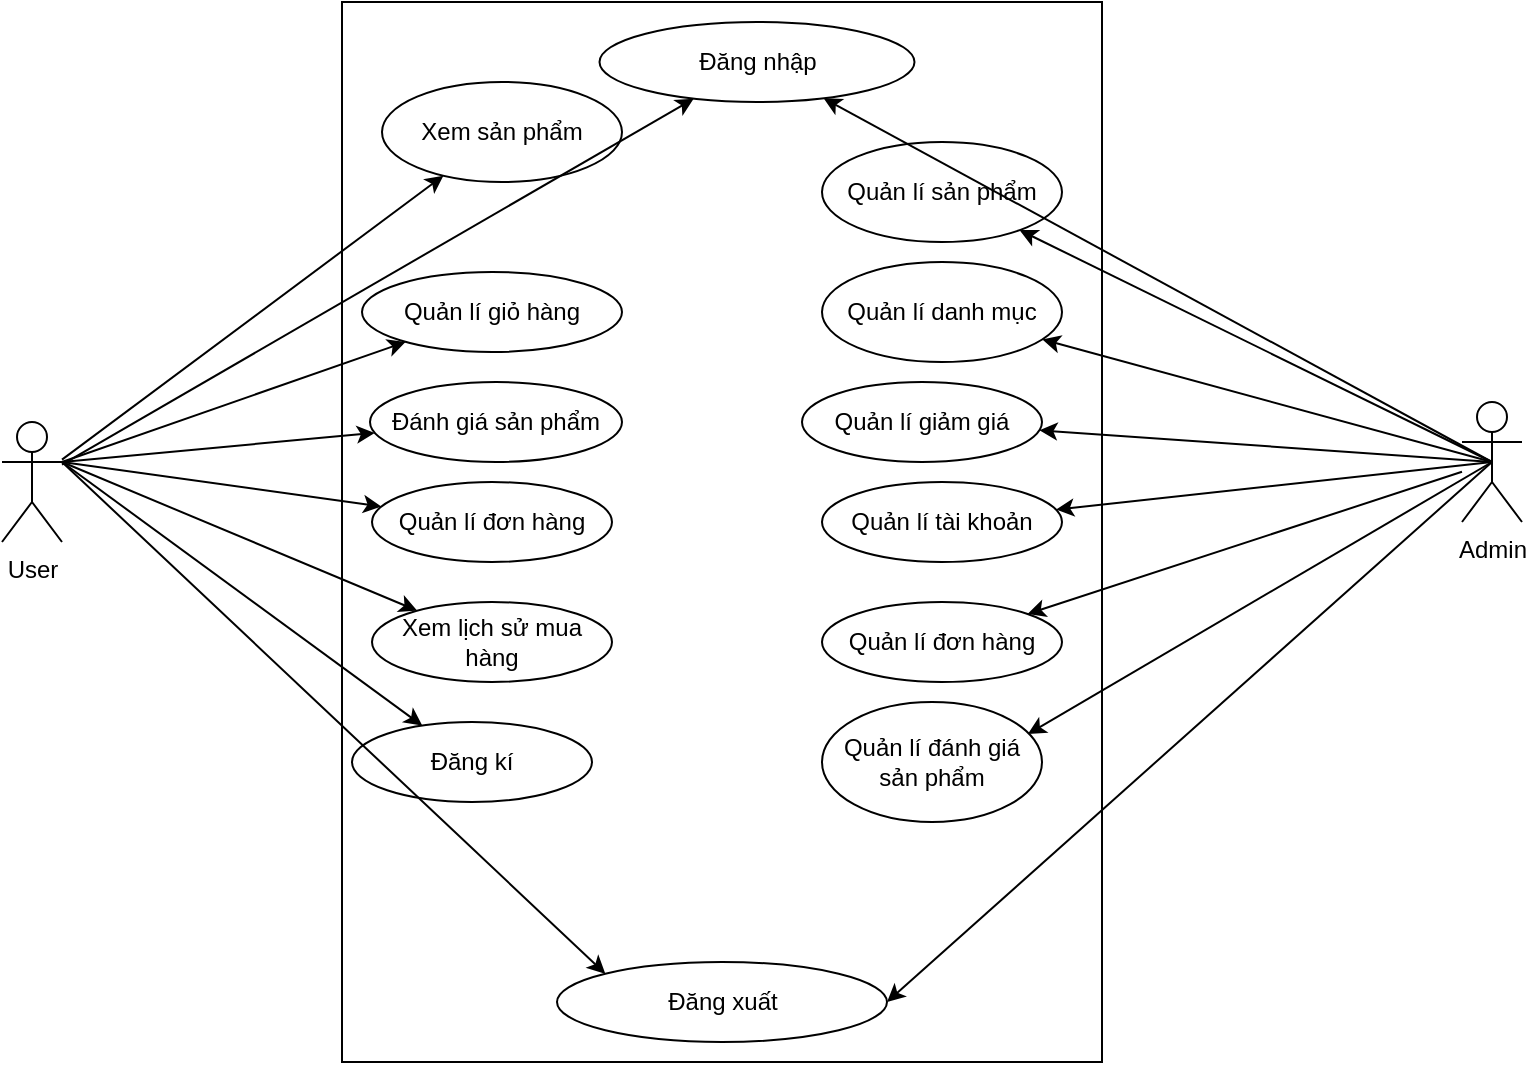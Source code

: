 <mxfile version="24.8.6">
  <diagram name="Page-1" id="KXQdFByNBVpxFLF6cQxC">
    <mxGraphModel dx="1434" dy="772" grid="1" gridSize="10" guides="1" tooltips="1" connect="1" arrows="1" fold="1" page="1" pageScale="1" pageWidth="827" pageHeight="1169" math="0" shadow="0">
      <root>
        <mxCell id="0" />
        <mxCell id="1" parent="0" />
        <mxCell id="8wAcKJ2KfCNN_2pJejDK-2" value="" style="rounded=0;whiteSpace=wrap;html=1;" parent="1" vertex="1">
          <mxGeometry x="220" y="80" width="380" height="530" as="geometry" />
        </mxCell>
        <mxCell id="8wAcKJ2KfCNN_2pJejDK-3" value="User" style="shape=umlActor;verticalLabelPosition=bottom;verticalAlign=top;html=1;outlineConnect=0;" parent="1" vertex="1">
          <mxGeometry x="50" y="290" width="30" height="60" as="geometry" />
        </mxCell>
        <mxCell id="8wAcKJ2KfCNN_2pJejDK-5" value="Admin" style="shape=umlActor;verticalLabelPosition=bottom;verticalAlign=top;html=1;outlineConnect=0;" parent="1" vertex="1">
          <mxGeometry x="780" y="280" width="30" height="60" as="geometry" />
        </mxCell>
        <mxCell id="8wAcKJ2KfCNN_2pJejDK-6" value="Đăng nhập" style="ellipse;whiteSpace=wrap;html=1;" parent="1" vertex="1">
          <mxGeometry x="348.75" y="90" width="157.5" height="40" as="geometry" />
        </mxCell>
        <mxCell id="8wAcKJ2KfCNN_2pJejDK-7" value="Đăng xuất" style="ellipse;whiteSpace=wrap;html=1;" parent="1" vertex="1">
          <mxGeometry x="327.5" y="560" width="165" height="40" as="geometry" />
        </mxCell>
        <mxCell id="8wAcKJ2KfCNN_2pJejDK-8" value="Xem sản phẩm" style="ellipse;whiteSpace=wrap;html=1;" parent="1" vertex="1">
          <mxGeometry x="240" y="120" width="120" height="50" as="geometry" />
        </mxCell>
        <mxCell id="8wAcKJ2KfCNN_2pJejDK-9" value="Quản lí sản phẩm" style="ellipse;whiteSpace=wrap;html=1;" parent="1" vertex="1">
          <mxGeometry x="460" y="150" width="120" height="50" as="geometry" />
        </mxCell>
        <mxCell id="8wAcKJ2KfCNN_2pJejDK-10" value="Quản lí giỏ hàng" style="ellipse;whiteSpace=wrap;html=1;" parent="1" vertex="1">
          <mxGeometry x="230" y="215" width="130" height="40" as="geometry" />
        </mxCell>
        <mxCell id="8wAcKJ2KfCNN_2pJejDK-11" value="Đánh giá sản phẩm" style="ellipse;whiteSpace=wrap;html=1;" parent="1" vertex="1">
          <mxGeometry x="234" y="270" width="126" height="40" as="geometry" />
        </mxCell>
        <mxCell id="8wAcKJ2KfCNN_2pJejDK-13" value="Quản lí danh mục" style="ellipse;whiteSpace=wrap;html=1;" parent="1" vertex="1">
          <mxGeometry x="460" y="210" width="120" height="50" as="geometry" />
        </mxCell>
        <mxCell id="8wAcKJ2KfCNN_2pJejDK-14" value="Quản lí giảm giá" style="ellipse;whiteSpace=wrap;html=1;" parent="1" vertex="1">
          <mxGeometry x="450" y="270" width="120" height="40" as="geometry" />
        </mxCell>
        <mxCell id="8wAcKJ2KfCNN_2pJejDK-15" value="Quản lí tài khoản" style="ellipse;whiteSpace=wrap;html=1;" parent="1" vertex="1">
          <mxGeometry x="460" y="320" width="120" height="40" as="geometry" />
        </mxCell>
        <mxCell id="8wAcKJ2KfCNN_2pJejDK-17" value="Quản lí đơn hàng" style="ellipse;whiteSpace=wrap;html=1;" parent="1" vertex="1">
          <mxGeometry x="460" y="380" width="120" height="40" as="geometry" />
        </mxCell>
        <mxCell id="8wAcKJ2KfCNN_2pJejDK-19" value="Quản lí đơn hàng" style="ellipse;whiteSpace=wrap;html=1;" parent="1" vertex="1">
          <mxGeometry x="235" y="320" width="120" height="40" as="geometry" />
        </mxCell>
        <mxCell id="8wAcKJ2KfCNN_2pJejDK-21" value="Quản lí đánh giá sản phẩm" style="ellipse;whiteSpace=wrap;html=1;" parent="1" vertex="1">
          <mxGeometry x="460" y="430" width="110" height="60" as="geometry" />
        </mxCell>
        <mxCell id="8wAcKJ2KfCNN_2pJejDK-22" value="Xem lịch sử mua hàng" style="ellipse;whiteSpace=wrap;html=1;" parent="1" vertex="1">
          <mxGeometry x="235" y="380" width="120" height="40" as="geometry" />
        </mxCell>
        <mxCell id="8wAcKJ2KfCNN_2pJejDK-27" value="" style="endArrow=classic;html=1;rounded=0;" parent="1" source="8wAcKJ2KfCNN_2pJejDK-3" target="8wAcKJ2KfCNN_2pJejDK-6" edge="1">
          <mxGeometry width="50" height="50" relative="1" as="geometry">
            <mxPoint x="110" y="320" as="sourcePoint" />
            <mxPoint x="160" y="270" as="targetPoint" />
          </mxGeometry>
        </mxCell>
        <mxCell id="8wAcKJ2KfCNN_2pJejDK-28" value="" style="endArrow=classic;html=1;rounded=0;" parent="1" source="8wAcKJ2KfCNN_2pJejDK-3" target="8wAcKJ2KfCNN_2pJejDK-8" edge="1">
          <mxGeometry width="50" height="50" relative="1" as="geometry">
            <mxPoint x="80" y="370" as="sourcePoint" />
            <mxPoint x="150.711" y="320" as="targetPoint" />
          </mxGeometry>
        </mxCell>
        <mxCell id="8wAcKJ2KfCNN_2pJejDK-29" value="" style="endArrow=classic;html=1;rounded=0;exitX=1;exitY=0.333;exitDx=0;exitDy=0;exitPerimeter=0;" parent="1" source="8wAcKJ2KfCNN_2pJejDK-3" target="8wAcKJ2KfCNN_2pJejDK-10" edge="1">
          <mxGeometry width="50" height="50" relative="1" as="geometry">
            <mxPoint x="70" y="350" as="sourcePoint" />
            <mxPoint x="120" y="300" as="targetPoint" />
          </mxGeometry>
        </mxCell>
        <mxCell id="8wAcKJ2KfCNN_2pJejDK-31" value="" style="endArrow=classic;html=1;rounded=0;exitX=1;exitY=0.333;exitDx=0;exitDy=0;exitPerimeter=0;" parent="1" source="8wAcKJ2KfCNN_2pJejDK-3" target="8wAcKJ2KfCNN_2pJejDK-11" edge="1">
          <mxGeometry width="50" height="50" relative="1" as="geometry">
            <mxPoint x="120" y="380" as="sourcePoint" />
            <mxPoint x="170" y="330" as="targetPoint" />
          </mxGeometry>
        </mxCell>
        <mxCell id="8wAcKJ2KfCNN_2pJejDK-32" value="" style="endArrow=classic;html=1;rounded=0;exitX=1;exitY=0.333;exitDx=0;exitDy=0;exitPerimeter=0;" parent="1" source="8wAcKJ2KfCNN_2pJejDK-3" target="8wAcKJ2KfCNN_2pJejDK-19" edge="1">
          <mxGeometry width="50" height="50" relative="1" as="geometry">
            <mxPoint x="50" y="370" as="sourcePoint" />
            <mxPoint x="100" y="320" as="targetPoint" />
          </mxGeometry>
        </mxCell>
        <mxCell id="8wAcKJ2KfCNN_2pJejDK-34" value="" style="endArrow=classic;html=1;rounded=0;" parent="1" target="8wAcKJ2KfCNN_2pJejDK-22" edge="1">
          <mxGeometry width="50" height="50" relative="1" as="geometry">
            <mxPoint x="80" y="310" as="sourcePoint" />
            <mxPoint x="130" y="560" as="targetPoint" />
          </mxGeometry>
        </mxCell>
        <mxCell id="8wAcKJ2KfCNN_2pJejDK-36" value="Đăng kí" style="ellipse;whiteSpace=wrap;html=1;" parent="1" vertex="1">
          <mxGeometry x="225" y="440" width="120" height="40" as="geometry" />
        </mxCell>
        <mxCell id="8wAcKJ2KfCNN_2pJejDK-37" value="" style="endArrow=classic;html=1;rounded=0;" parent="1" target="8wAcKJ2KfCNN_2pJejDK-36" edge="1">
          <mxGeometry width="50" height="50" relative="1" as="geometry">
            <mxPoint x="80" y="310" as="sourcePoint" />
            <mxPoint x="50" y="500" as="targetPoint" />
          </mxGeometry>
        </mxCell>
        <mxCell id="8wAcKJ2KfCNN_2pJejDK-38" value="" style="endArrow=classic;html=1;rounded=0;entryX=0;entryY=0;entryDx=0;entryDy=0;" parent="1" target="8wAcKJ2KfCNN_2pJejDK-7" edge="1">
          <mxGeometry width="50" height="50" relative="1" as="geometry">
            <mxPoint x="80" y="310" as="sourcePoint" />
            <mxPoint x="80" y="550" as="targetPoint" />
          </mxGeometry>
        </mxCell>
        <mxCell id="8wAcKJ2KfCNN_2pJejDK-40" value="" style="endArrow=classic;html=1;rounded=0;exitX=0.5;exitY=0.5;exitDx=0;exitDy=0;exitPerimeter=0;" parent="1" source="8wAcKJ2KfCNN_2pJejDK-5" target="8wAcKJ2KfCNN_2pJejDK-6" edge="1">
          <mxGeometry width="50" height="50" relative="1" as="geometry">
            <mxPoint x="750" y="475" as="sourcePoint" />
            <mxPoint x="800" y="425" as="targetPoint" />
          </mxGeometry>
        </mxCell>
        <mxCell id="8wAcKJ2KfCNN_2pJejDK-41" value="" style="endArrow=classic;html=1;rounded=0;exitX=0.5;exitY=0.5;exitDx=0;exitDy=0;exitPerimeter=0;" parent="1" source="8wAcKJ2KfCNN_2pJejDK-5" target="8wAcKJ2KfCNN_2pJejDK-9" edge="1">
          <mxGeometry width="50" height="50" relative="1" as="geometry">
            <mxPoint x="680" y="520" as="sourcePoint" />
            <mxPoint x="730" y="470" as="targetPoint" />
          </mxGeometry>
        </mxCell>
        <mxCell id="8wAcKJ2KfCNN_2pJejDK-42" value="" style="endArrow=classic;html=1;rounded=0;exitX=0.5;exitY=0.5;exitDx=0;exitDy=0;exitPerimeter=0;" parent="1" source="8wAcKJ2KfCNN_2pJejDK-5" target="8wAcKJ2KfCNN_2pJejDK-13" edge="1">
          <mxGeometry width="50" height="50" relative="1" as="geometry">
            <mxPoint x="700" y="530" as="sourcePoint" />
            <mxPoint x="750" y="480" as="targetPoint" />
          </mxGeometry>
        </mxCell>
        <mxCell id="8wAcKJ2KfCNN_2pJejDK-43" value="" style="endArrow=classic;html=1;rounded=0;exitX=0.5;exitY=0.5;exitDx=0;exitDy=0;exitPerimeter=0;" parent="1" source="8wAcKJ2KfCNN_2pJejDK-5" target="8wAcKJ2KfCNN_2pJejDK-14" edge="1">
          <mxGeometry width="50" height="50" relative="1" as="geometry">
            <mxPoint x="660" y="620" as="sourcePoint" />
            <mxPoint x="710" y="570" as="targetPoint" />
          </mxGeometry>
        </mxCell>
        <mxCell id="8wAcKJ2KfCNN_2pJejDK-44" value="" style="endArrow=classic;html=1;rounded=0;exitX=0.5;exitY=0.5;exitDx=0;exitDy=0;exitPerimeter=0;" parent="1" source="8wAcKJ2KfCNN_2pJejDK-5" target="8wAcKJ2KfCNN_2pJejDK-15" edge="1">
          <mxGeometry width="50" height="50" relative="1" as="geometry">
            <mxPoint x="700" y="580" as="sourcePoint" />
            <mxPoint x="750" y="530" as="targetPoint" />
          </mxGeometry>
        </mxCell>
        <mxCell id="8wAcKJ2KfCNN_2pJejDK-46" value="" style="endArrow=classic;html=1;rounded=0;" parent="1" source="8wAcKJ2KfCNN_2pJejDK-5" target="8wAcKJ2KfCNN_2pJejDK-17" edge="1">
          <mxGeometry width="50" height="50" relative="1" as="geometry">
            <mxPoint x="710" y="590" as="sourcePoint" />
            <mxPoint x="760" y="540" as="targetPoint" />
          </mxGeometry>
        </mxCell>
        <mxCell id="8wAcKJ2KfCNN_2pJejDK-47" value="" style="endArrow=classic;html=1;rounded=0;entryX=0.936;entryY=0.267;entryDx=0;entryDy=0;entryPerimeter=0;" parent="1" target="8wAcKJ2KfCNN_2pJejDK-21" edge="1">
          <mxGeometry width="50" height="50" relative="1" as="geometry">
            <mxPoint x="795" y="310" as="sourcePoint" />
            <mxPoint x="750" y="540" as="targetPoint" />
          </mxGeometry>
        </mxCell>
        <mxCell id="8wAcKJ2KfCNN_2pJejDK-48" value="" style="endArrow=classic;html=1;rounded=0;exitX=0.5;exitY=0.5;exitDx=0;exitDy=0;exitPerimeter=0;entryX=1;entryY=0.5;entryDx=0;entryDy=0;" parent="1" source="8wAcKJ2KfCNN_2pJejDK-5" target="8wAcKJ2KfCNN_2pJejDK-7" edge="1">
          <mxGeometry width="50" height="50" relative="1" as="geometry">
            <mxPoint x="680" y="650" as="sourcePoint" />
            <mxPoint x="730" y="600" as="targetPoint" />
          </mxGeometry>
        </mxCell>
      </root>
    </mxGraphModel>
  </diagram>
</mxfile>
